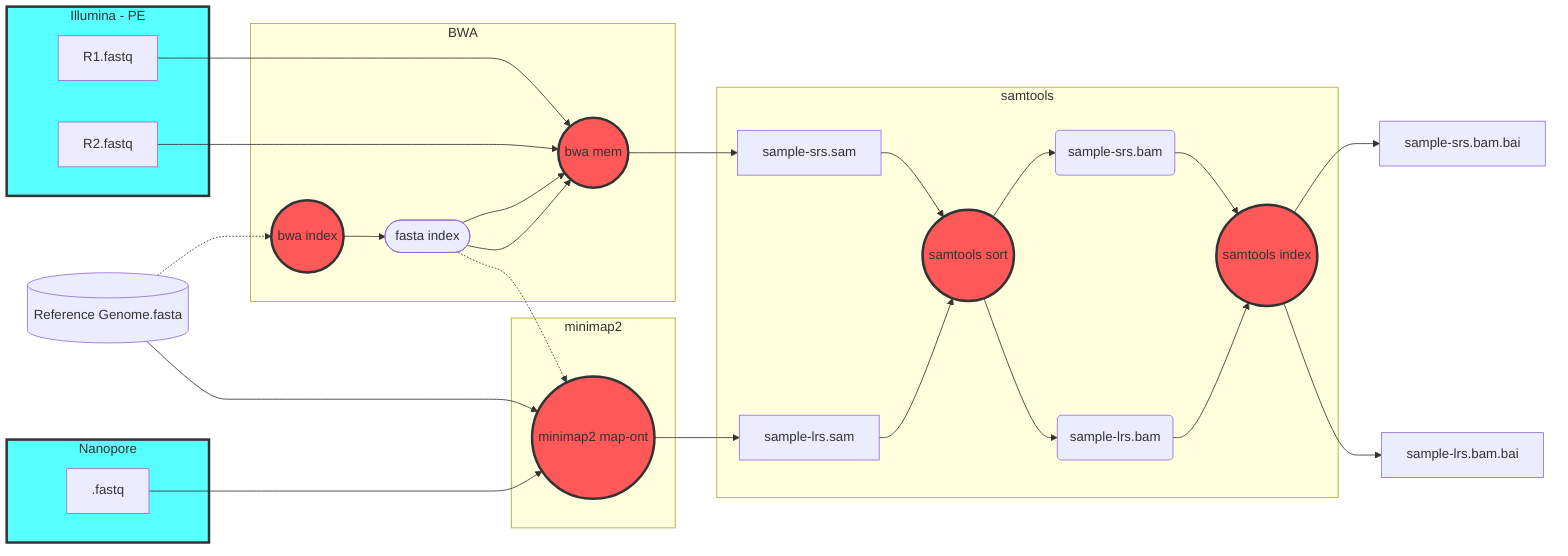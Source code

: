 graph LR;

    f0[("Reference Genome.fasta")]
    f0_ind@{label: "fasta index", shape: stadium}
    subgraph IPE["Illumina - PE"];
    f1[R1.fastq]
    f2[R2.fastq]
    end
    subgraph "Nanopore";
    f3[.fastq]
    end
    subgraph "BWA";
    p1(("bwa index"))
    p2(("bwa mem"))
    f0_ind --> p2
    end
    subgraph "minimap2";
    f3 ---->p3(("minimap2 map-ont"))
    f0_ind --> p2
    end
    subgraph "samtools";
    f4 --> p4(("samtools sort"))
    f5 --> p4
    p4 --> f6("sample-srs.bam")
    p4 --> f7("sample-lrs.bam")
    f6 --> p5(("samtools index"))
    f7 --> p5
    end



    p2 --> f4["sample-srs.sam"]
    p3 --> f5["sample-lrs.sam"]


    f0 -.-> p1
    f0 --> p3
    p1 --> f0_ind
    f1 ----> p2
    f2 ----> p2
    f0_ind -.-> p3
    p5 --> f8["sample-srs.bam.bai"] & f9["sample-lrs.bam.bai"]


style Nanopore fill:#58FFFF,stroke:#333,stroke-width:3px;
style IPE fill:#58FFFF,stroke:#333,stroke-width:3px;

style p1 fill:#FF5858,stroke:#333,stroke-width:3px;
style p2 fill:#FF5858,stroke:#333,stroke-width:3px;
style p3 fill:#FF5858,stroke:#333,stroke-width:3px;
style p4 fill:#FF5858,stroke:#333,stroke-width:3px;
style p5 fill:#FF5858,stroke:#333,stroke-width:3px;